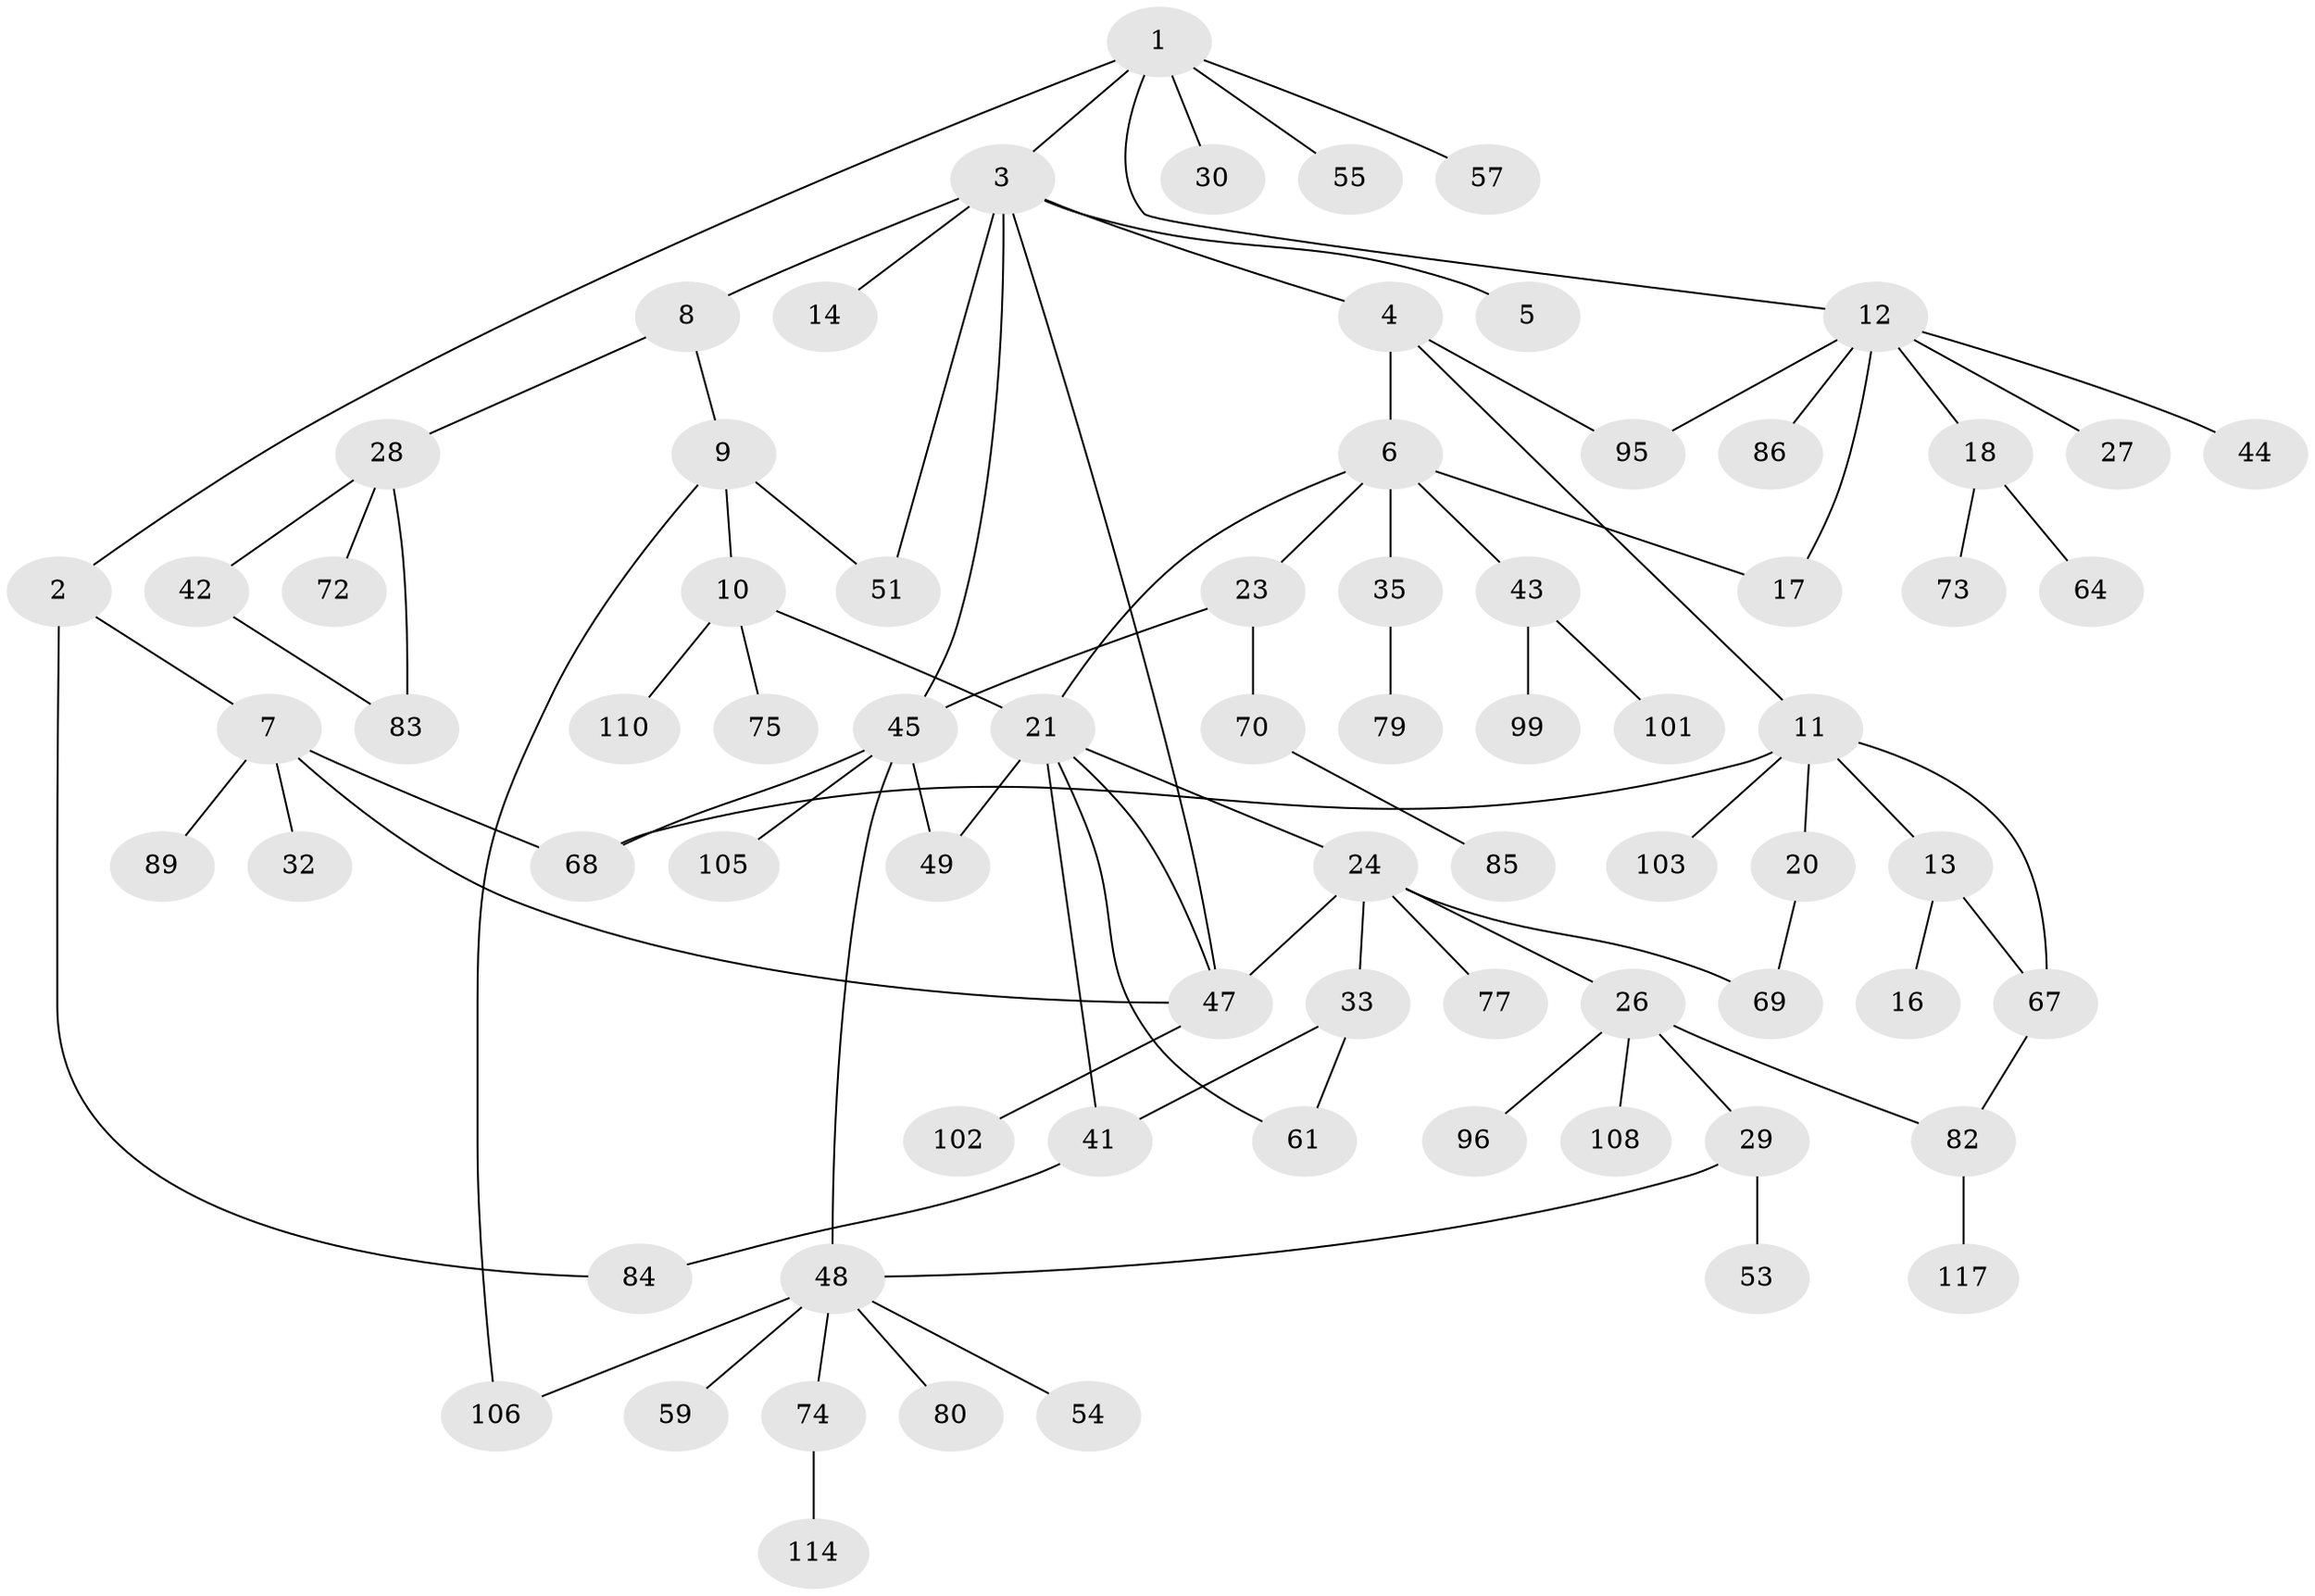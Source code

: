// Generated by graph-tools (version 1.1) at 2025/23/03/03/25 07:23:32]
// undirected, 74 vertices, 93 edges
graph export_dot {
graph [start="1"]
  node [color=gray90,style=filled];
  1 [super="+15"];
  2 [super="+19"];
  3 [super="+38"];
  4 [super="+46"];
  5 [super="+60"];
  6 [super="+76"];
  7 [super="+65"];
  8;
  9 [super="+50"];
  10;
  11 [super="+92"];
  12 [super="+25"];
  13 [super="+71"];
  14;
  16 [super="+52"];
  17;
  18 [super="+22"];
  20 [super="+112"];
  21 [super="+36"];
  23 [super="+58"];
  24 [super="+40"];
  26 [super="+37"];
  27;
  28 [super="+34"];
  29 [super="+31"];
  30 [super="+39"];
  32 [super="+98"];
  33 [super="+115"];
  35 [super="+62"];
  41 [super="+78"];
  42;
  43 [super="+93"];
  44 [super="+63"];
  45 [super="+81"];
  47 [super="+66"];
  48 [super="+88"];
  49 [super="+56"];
  51;
  53;
  54;
  55 [super="+94"];
  57 [super="+100"];
  59;
  61 [super="+107"];
  64;
  67;
  68 [super="+111"];
  69;
  70;
  72 [super="+104"];
  73 [super="+113"];
  74;
  75;
  77;
  79 [super="+91"];
  80;
  82 [super="+87"];
  83 [super="+90"];
  84 [super="+109"];
  85 [super="+97"];
  86;
  89;
  95;
  96;
  99;
  101;
  102;
  103;
  105;
  106 [super="+116"];
  108;
  110;
  114;
  117;
  1 -- 2;
  1 -- 3;
  1 -- 12;
  1 -- 30;
  1 -- 57;
  1 -- 55;
  2 -- 7;
  2 -- 84;
  3 -- 4;
  3 -- 5;
  3 -- 8;
  3 -- 14;
  3 -- 47;
  3 -- 51;
  3 -- 45;
  4 -- 6;
  4 -- 11;
  4 -- 95;
  6 -- 23;
  6 -- 35;
  6 -- 43;
  6 -- 17;
  6 -- 21;
  7 -- 32;
  7 -- 68;
  7 -- 89;
  7 -- 47;
  8 -- 9;
  8 -- 28;
  9 -- 10;
  9 -- 51;
  9 -- 106;
  10 -- 21;
  10 -- 75;
  10 -- 110;
  11 -- 13;
  11 -- 20 [weight=2];
  11 -- 67;
  11 -- 103;
  11 -- 68;
  12 -- 17;
  12 -- 18;
  12 -- 27;
  12 -- 44;
  12 -- 95;
  12 -- 86;
  13 -- 16;
  13 -- 67;
  18 -- 64;
  18 -- 73;
  20 -- 69;
  21 -- 24;
  21 -- 41;
  21 -- 61;
  21 -- 47;
  21 -- 49;
  23 -- 45;
  23 -- 70;
  24 -- 26;
  24 -- 33;
  24 -- 69;
  24 -- 77;
  24 -- 47;
  26 -- 29;
  26 -- 96;
  26 -- 108;
  26 -- 82;
  28 -- 42;
  28 -- 72;
  28 -- 83;
  29 -- 48;
  29 -- 53;
  33 -- 61;
  33 -- 41;
  35 -- 79;
  41 -- 84;
  42 -- 83;
  43 -- 99;
  43 -- 101;
  45 -- 48;
  45 -- 49;
  45 -- 105;
  45 -- 68;
  47 -- 102;
  48 -- 54;
  48 -- 59;
  48 -- 74;
  48 -- 80;
  48 -- 106;
  67 -- 82;
  70 -- 85;
  74 -- 114;
  82 -- 117;
}
